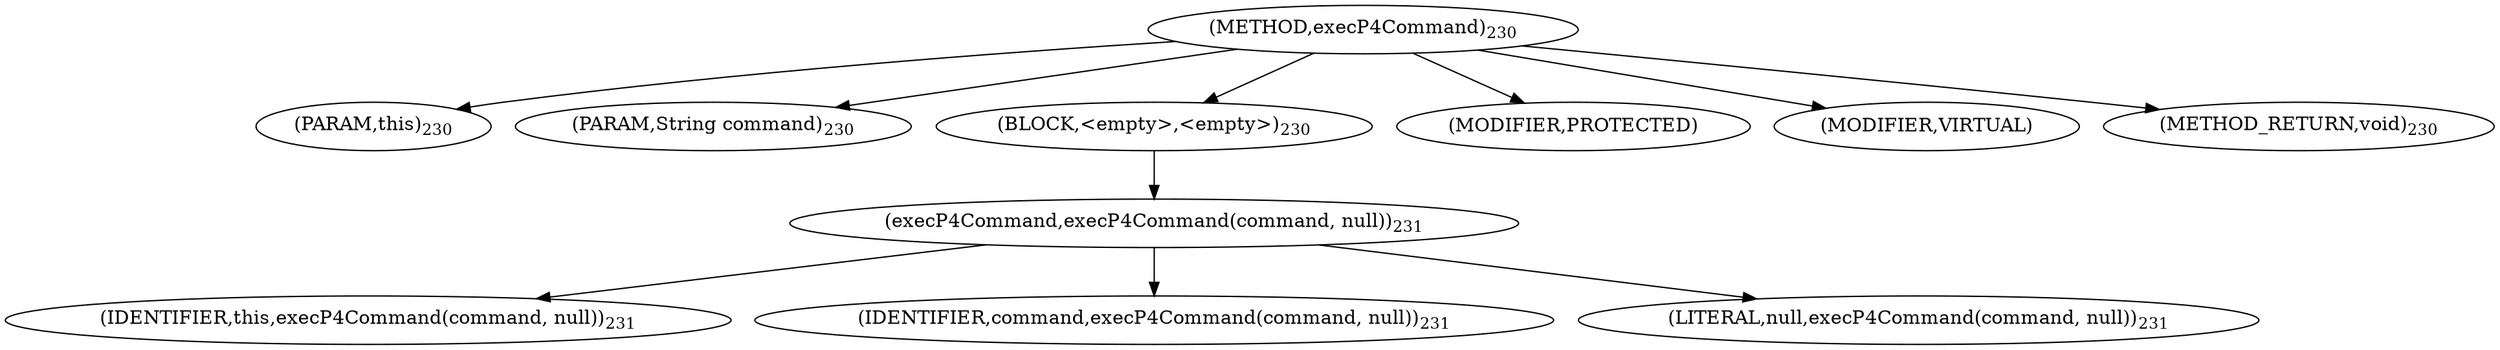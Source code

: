 digraph "execP4Command" {  
"247" [label = <(METHOD,execP4Command)<SUB>230</SUB>> ]
"27" [label = <(PARAM,this)<SUB>230</SUB>> ]
"248" [label = <(PARAM,String command)<SUB>230</SUB>> ]
"249" [label = <(BLOCK,&lt;empty&gt;,&lt;empty&gt;)<SUB>230</SUB>> ]
"250" [label = <(execP4Command,execP4Command(command, null))<SUB>231</SUB>> ]
"26" [label = <(IDENTIFIER,this,execP4Command(command, null))<SUB>231</SUB>> ]
"251" [label = <(IDENTIFIER,command,execP4Command(command, null))<SUB>231</SUB>> ]
"252" [label = <(LITERAL,null,execP4Command(command, null))<SUB>231</SUB>> ]
"253" [label = <(MODIFIER,PROTECTED)> ]
"254" [label = <(MODIFIER,VIRTUAL)> ]
"255" [label = <(METHOD_RETURN,void)<SUB>230</SUB>> ]
  "247" -> "27" 
  "247" -> "248" 
  "247" -> "249" 
  "247" -> "253" 
  "247" -> "254" 
  "247" -> "255" 
  "249" -> "250" 
  "250" -> "26" 
  "250" -> "251" 
  "250" -> "252" 
}
